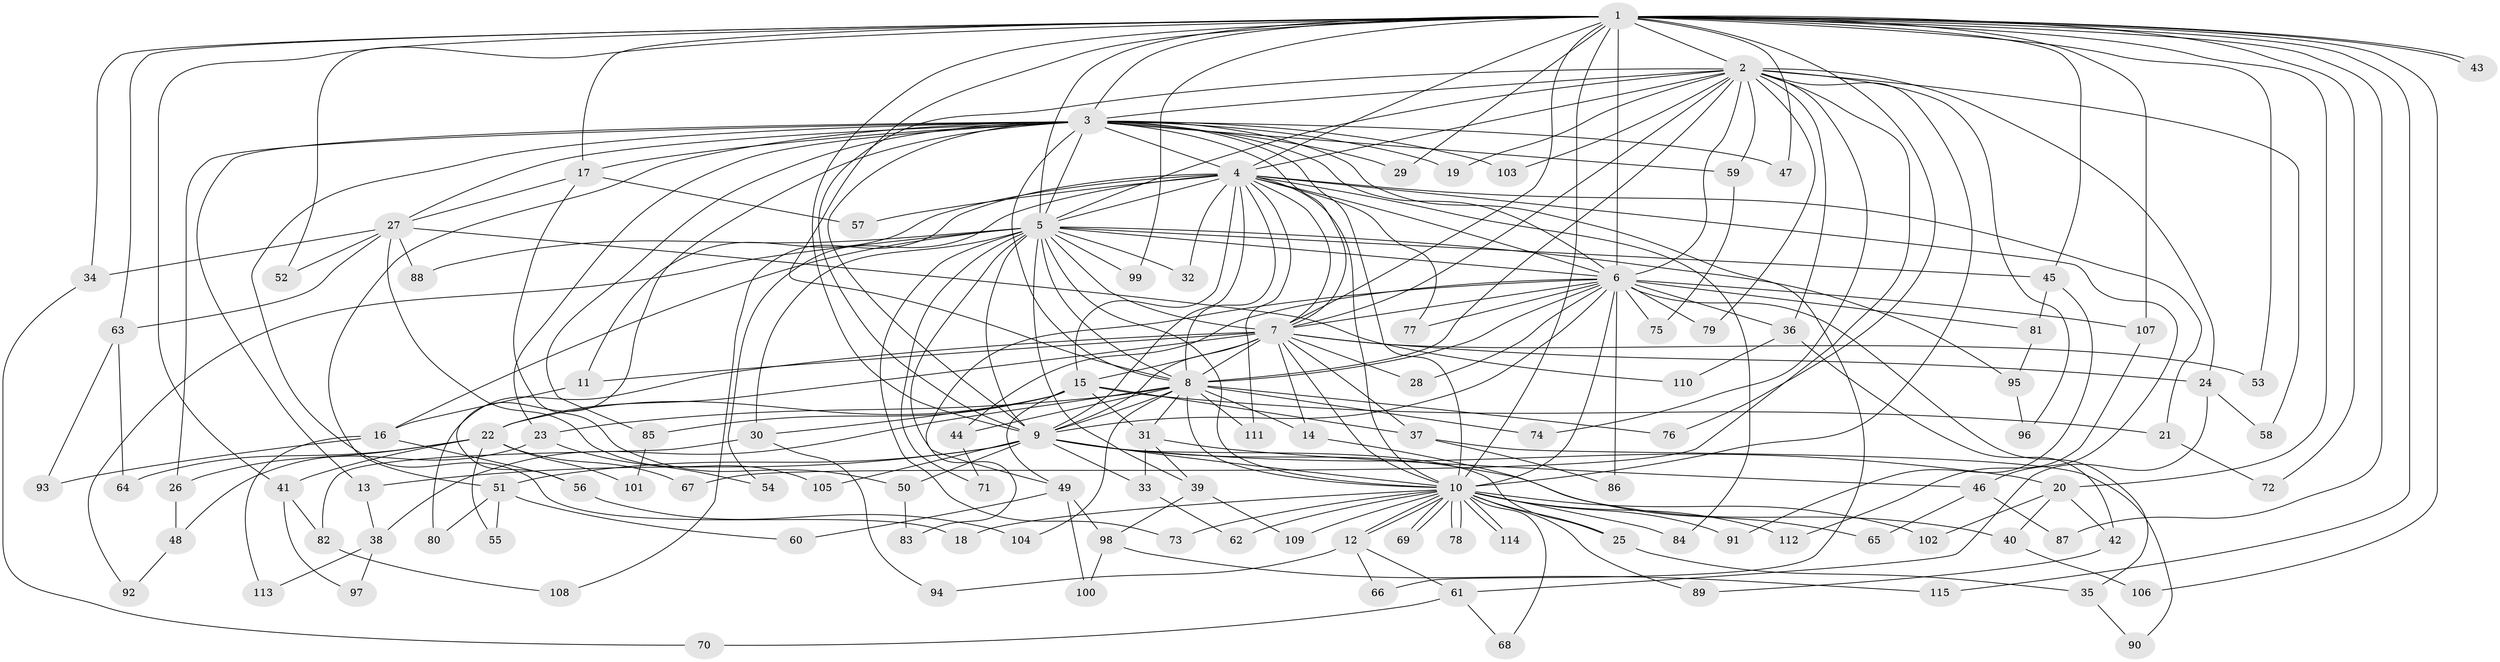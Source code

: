 // coarse degree distribution, {21: 0.034482758620689655, 18: 0.017241379310344827, 22: 0.017241379310344827, 17: 0.017241379310344827, 14: 0.034482758620689655, 12: 0.017241379310344827, 3: 0.08620689655172414, 4: 0.08620689655172414, 10: 0.017241379310344827, 8: 0.05172413793103448, 6: 0.05172413793103448, 5: 0.05172413793103448, 7: 0.05172413793103448, 1: 0.06896551724137931, 2: 0.39655172413793105}
// Generated by graph-tools (version 1.1) at 2025/49/03/04/25 22:49:33]
// undirected, 115 vertices, 255 edges
graph export_dot {
  node [color=gray90,style=filled];
  1;
  2;
  3;
  4;
  5;
  6;
  7;
  8;
  9;
  10;
  11;
  12;
  13;
  14;
  15;
  16;
  17;
  18;
  19;
  20;
  21;
  22;
  23;
  24;
  25;
  26;
  27;
  28;
  29;
  30;
  31;
  32;
  33;
  34;
  35;
  36;
  37;
  38;
  39;
  40;
  41;
  42;
  43;
  44;
  45;
  46;
  47;
  48;
  49;
  50;
  51;
  52;
  53;
  54;
  55;
  56;
  57;
  58;
  59;
  60;
  61;
  62;
  63;
  64;
  65;
  66;
  67;
  68;
  69;
  70;
  71;
  72;
  73;
  74;
  75;
  76;
  77;
  78;
  79;
  80;
  81;
  82;
  83;
  84;
  85;
  86;
  87;
  88;
  89;
  90;
  91;
  92;
  93;
  94;
  95;
  96;
  97;
  98;
  99;
  100;
  101;
  102;
  103;
  104;
  105;
  106;
  107;
  108;
  109;
  110;
  111;
  112;
  113;
  114;
  115;
  1 -- 2;
  1 -- 3;
  1 -- 4;
  1 -- 5;
  1 -- 6;
  1 -- 7;
  1 -- 8;
  1 -- 9;
  1 -- 10;
  1 -- 17;
  1 -- 20;
  1 -- 29;
  1 -- 34;
  1 -- 41;
  1 -- 43;
  1 -- 43;
  1 -- 45;
  1 -- 47;
  1 -- 52;
  1 -- 53;
  1 -- 63;
  1 -- 72;
  1 -- 76;
  1 -- 87;
  1 -- 99;
  1 -- 106;
  1 -- 107;
  1 -- 115;
  2 -- 3;
  2 -- 4;
  2 -- 5;
  2 -- 6;
  2 -- 7;
  2 -- 8;
  2 -- 9;
  2 -- 10;
  2 -- 19;
  2 -- 24;
  2 -- 36;
  2 -- 58;
  2 -- 59;
  2 -- 67;
  2 -- 74;
  2 -- 79;
  2 -- 96;
  2 -- 103;
  3 -- 4;
  3 -- 5;
  3 -- 6;
  3 -- 7;
  3 -- 8;
  3 -- 9;
  3 -- 10;
  3 -- 13;
  3 -- 17;
  3 -- 18;
  3 -- 19;
  3 -- 23;
  3 -- 26;
  3 -- 27;
  3 -- 29;
  3 -- 47;
  3 -- 51;
  3 -- 56;
  3 -- 59;
  3 -- 66;
  3 -- 85;
  3 -- 103;
  4 -- 5;
  4 -- 6;
  4 -- 7;
  4 -- 8;
  4 -- 9;
  4 -- 10;
  4 -- 11;
  4 -- 15;
  4 -- 21;
  4 -- 32;
  4 -- 46;
  4 -- 54;
  4 -- 57;
  4 -- 77;
  4 -- 84;
  4 -- 108;
  4 -- 111;
  5 -- 6;
  5 -- 7;
  5 -- 8;
  5 -- 9;
  5 -- 10;
  5 -- 16;
  5 -- 30;
  5 -- 32;
  5 -- 39;
  5 -- 45;
  5 -- 49;
  5 -- 71;
  5 -- 73;
  5 -- 88;
  5 -- 92;
  5 -- 95;
  5 -- 99;
  6 -- 7;
  6 -- 8;
  6 -- 9;
  6 -- 10;
  6 -- 28;
  6 -- 35;
  6 -- 36;
  6 -- 44;
  6 -- 75;
  6 -- 77;
  6 -- 79;
  6 -- 81;
  6 -- 83;
  6 -- 86;
  6 -- 107;
  7 -- 8;
  7 -- 9;
  7 -- 10;
  7 -- 11;
  7 -- 14;
  7 -- 15;
  7 -- 22;
  7 -- 24;
  7 -- 28;
  7 -- 37;
  7 -- 53;
  7 -- 80;
  8 -- 9;
  8 -- 10;
  8 -- 14;
  8 -- 23;
  8 -- 31;
  8 -- 38;
  8 -- 44;
  8 -- 74;
  8 -- 76;
  8 -- 104;
  8 -- 111;
  9 -- 10;
  9 -- 13;
  9 -- 20;
  9 -- 25;
  9 -- 33;
  9 -- 40;
  9 -- 50;
  9 -- 51;
  9 -- 105;
  10 -- 12;
  10 -- 12;
  10 -- 18;
  10 -- 25;
  10 -- 62;
  10 -- 68;
  10 -- 69;
  10 -- 69;
  10 -- 73;
  10 -- 78;
  10 -- 78;
  10 -- 84;
  10 -- 89;
  10 -- 91;
  10 -- 102;
  10 -- 109;
  10 -- 112;
  10 -- 114;
  10 -- 114;
  11 -- 16;
  12 -- 61;
  12 -- 66;
  12 -- 94;
  13 -- 38;
  14 -- 65;
  15 -- 21;
  15 -- 22;
  15 -- 30;
  15 -- 31;
  15 -- 37;
  15 -- 49;
  15 -- 85;
  16 -- 56;
  16 -- 93;
  16 -- 113;
  17 -- 27;
  17 -- 50;
  17 -- 57;
  20 -- 40;
  20 -- 42;
  20 -- 102;
  21 -- 72;
  22 -- 26;
  22 -- 41;
  22 -- 55;
  22 -- 64;
  22 -- 67;
  22 -- 101;
  23 -- 48;
  23 -- 54;
  24 -- 58;
  24 -- 61;
  25 -- 35;
  26 -- 48;
  27 -- 34;
  27 -- 52;
  27 -- 63;
  27 -- 88;
  27 -- 105;
  27 -- 110;
  30 -- 82;
  30 -- 94;
  31 -- 33;
  31 -- 39;
  31 -- 46;
  33 -- 62;
  34 -- 70;
  35 -- 90;
  36 -- 42;
  36 -- 110;
  37 -- 86;
  37 -- 90;
  38 -- 97;
  38 -- 113;
  39 -- 98;
  39 -- 109;
  40 -- 106;
  41 -- 82;
  41 -- 97;
  42 -- 89;
  44 -- 71;
  45 -- 81;
  45 -- 91;
  46 -- 65;
  46 -- 87;
  48 -- 92;
  49 -- 60;
  49 -- 98;
  49 -- 100;
  50 -- 83;
  51 -- 55;
  51 -- 60;
  51 -- 80;
  56 -- 104;
  59 -- 75;
  61 -- 68;
  61 -- 70;
  63 -- 64;
  63 -- 93;
  81 -- 95;
  82 -- 108;
  85 -- 101;
  95 -- 96;
  98 -- 100;
  98 -- 115;
  107 -- 112;
}
